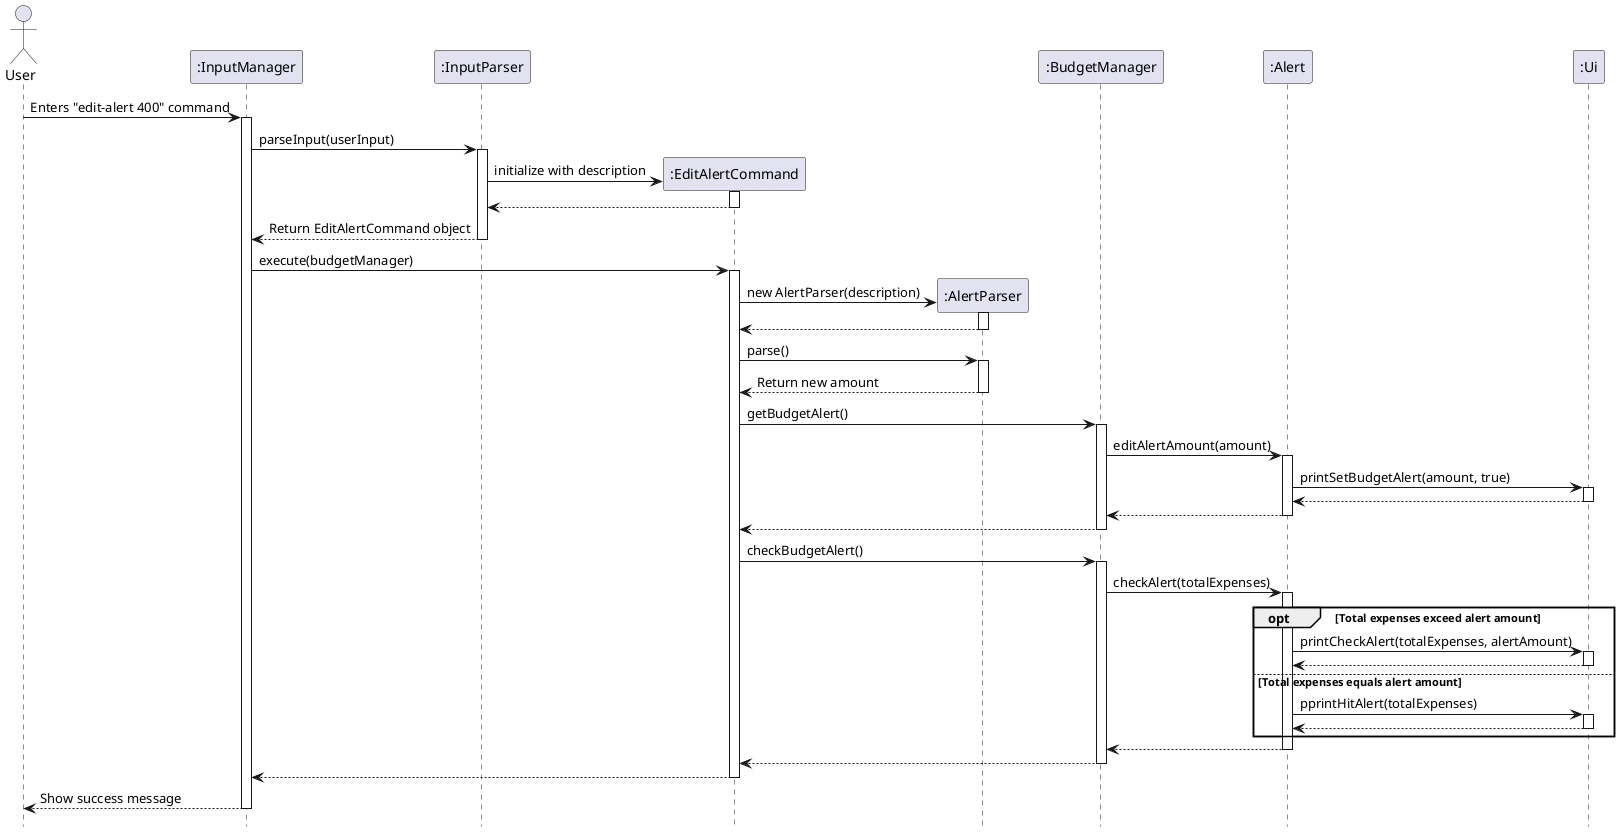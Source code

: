 @startuml
hide circle
skinparam classAttributeIconSize 0
hide footbox
actor User
participant ":InputManager" as IM
participant ":InputParser" as IP
participant ":EditAlertCommand" as EAC
participant ":AlertParser" as AP
participant ":BudgetManager" as BM
participant ":Alert" as A
participant ":Ui" as UI

User -> IM: Enters "edit-alert 400" command
activate IM
IM -> IP: parseInput(userInput)
activate IP
create EAC
IP -> EAC: initialize with description
activate EAC
EAC --> IP
deactivate EAC
IP --> IM: Return EditAlertCommand object
deactivate IP

IM -> EAC: execute(budgetManager)
activate EAC
create AP
EAC -> AP: new AlertParser(description)
activate AP
AP-->EAC
deactivate AP
EAC -> AP: parse()
activate AP
AP --> EAC: Return new amount
deactivate AP
EAC -> BM: getBudgetAlert()
activate BM
BM -> A: editAlertAmount(amount)
activate A
A -> UI: printSetBudgetAlert(amount, true)
activate UI
UI --> A
deactivate UI
A--> BM
deactivate A
BM--> EAC
deactivate BM
EAC -> BM: checkBudgetAlert()
activate BM
BM -> A:checkAlert(totalExpenses)
activate A
opt Total expenses exceed alert amount
A -> UI: printCheckAlert(totalExpenses, alertAmount)
activate UI
UI --> A
deactivate UI
else Total expenses equals alert amount
A -> UI: pprintHitAlert(totalExpenses)
activate UI
UI --> A
deactivate UI
end
A --> BM
deactivate A
BM--> EAC
deactivate BM

deactivate A
EAC --> IM
deactivate EAC
IM --> User: Show success message
deactivate IM
@enduml